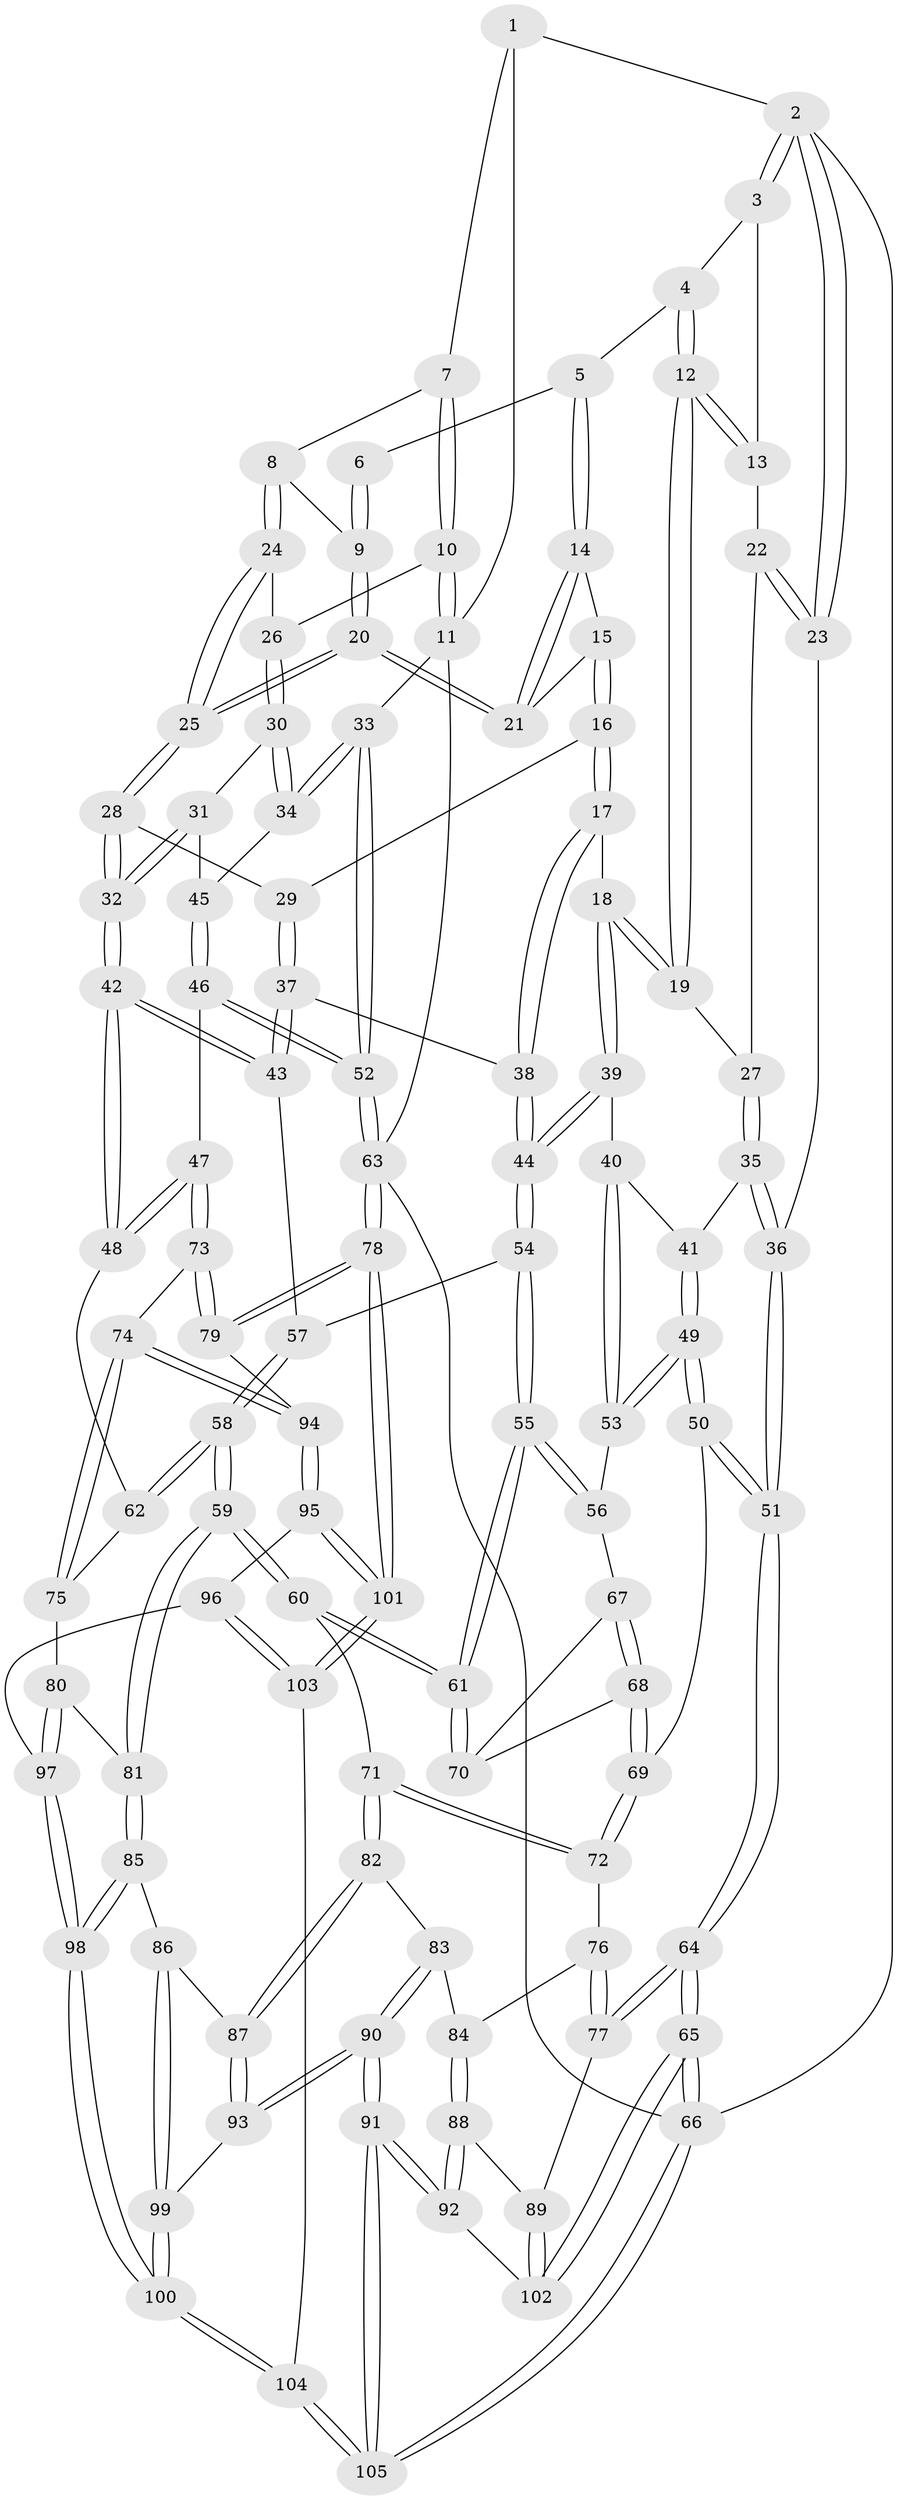 // Generated by graph-tools (version 1.1) at 2025/51/03/09/25 03:51:06]
// undirected, 105 vertices, 259 edges
graph export_dot {
graph [start="1"]
  node [color=gray90,style=filled];
  1 [pos="+0.8073812634974457+0"];
  2 [pos="+0+0"];
  3 [pos="+0.06810283926401266+0"];
  4 [pos="+0.35245611557877055+0"];
  5 [pos="+0.4064244361014329+0"];
  6 [pos="+0.6822838210551624+0"];
  7 [pos="+0.8282276973330636+0"];
  8 [pos="+0.799600971658121+0.0685338854681993"];
  9 [pos="+0.6614423551368421+0.0347529274464856"];
  10 [pos="+0.9191388536016284+0.08980922224830078"];
  11 [pos="+1+0.05069034608888265"];
  12 [pos="+0.22748297592885627+0.11621499686255796"];
  13 [pos="+0.12815781256705022+0.029331360095591476"];
  14 [pos="+0.42013414653487413+0"];
  15 [pos="+0.44299629283865793+0.04213915820187626"];
  16 [pos="+0.4275235398311317+0.13492755503376155"];
  17 [pos="+0.29897488574077824+0.2011056640403233"];
  18 [pos="+0.2797903556821843+0.2055114744325566"];
  19 [pos="+0.23401418025278858+0.17032961785000877"];
  20 [pos="+0.6454123949386313+0.09062647198317045"];
  21 [pos="+0.627853288317195+0.08532149662534709"];
  22 [pos="+0.07102958675543948+0.08795232101724548"];
  23 [pos="+0+0.17416774357735837"];
  24 [pos="+0.8150482635978212+0.1584392008028758"];
  25 [pos="+0.6593028505268729+0.17386310364285898"];
  26 [pos="+0.832249557096163+0.166617465911717"];
  27 [pos="+0.19516087833268553+0.17716460938053727"];
  28 [pos="+0.6536296967046531+0.18176883789292136"];
  29 [pos="+0.49471244473797643+0.19050882849510914"];
  30 [pos="+0.839244547629085+0.17981737812892593"];
  31 [pos="+0.8184438716141014+0.3190811758052254"];
  32 [pos="+0.6669946594531697+0.3926760922210623"];
  33 [pos="+1+0.2829915242891602"];
  34 [pos="+1+0.2738294726063748"];
  35 [pos="+0.07810988757992357+0.2305266933402901"];
  36 [pos="+0+0.21483064992006407"];
  37 [pos="+0.4839221845873499+0.3466792769763431"];
  38 [pos="+0.4756790152519875+0.3490737475603355"];
  39 [pos="+0.2653085350655202+0.31541280741163885"];
  40 [pos="+0.2593115775182686+0.3213408835739915"];
  41 [pos="+0.14797505653132886+0.35283934799560623"];
  42 [pos="+0.6602909349042676+0.40626085436318804"];
  43 [pos="+0.6003378001940859+0.39745576439442026"];
  44 [pos="+0.3927717032052266+0.4068649329448939"];
  45 [pos="+0.8709363050349219+0.3444741777745109"];
  46 [pos="+0.9344428727994102+0.5960198015769294"];
  47 [pos="+0.9072175820383759+0.6045605718614533"];
  48 [pos="+0.7061278208659696+0.5421710303188356"];
  49 [pos="+0.04574393946362059+0.48899282097647284"];
  50 [pos="+0+0.5166533399870604"];
  51 [pos="+0+0.5225565032605282"];
  52 [pos="+1+0.585962061616127"];
  53 [pos="+0.2334145504281343+0.495606194740887"];
  54 [pos="+0.38722750520183546+0.44021964607499625"];
  55 [pos="+0.3385962029074593+0.520556311556359"];
  56 [pos="+0.25310422364665697+0.5095210821745535"];
  57 [pos="+0.4824581848899304+0.49567828024539473"];
  58 [pos="+0.4912552574815695+0.668790066614378"];
  59 [pos="+0.46262701908379067+0.6926411621758825"];
  60 [pos="+0.43863523834384566+0.6885234529866819"];
  61 [pos="+0.41848039519809505+0.6681538347884838"];
  62 [pos="+0.6571980461005517+0.5887532456198785"];
  63 [pos="+1+1"];
  64 [pos="+0+0.7685746801172241"];
  65 [pos="+0+1"];
  66 [pos="+0+1"];
  67 [pos="+0.24570600868810394+0.5365922649530089"];
  68 [pos="+0.2044892715901903+0.6492849972893844"];
  69 [pos="+0.1802778758143286+0.6656020832523388"];
  70 [pos="+0.2828081641131886+0.6496281058151343"];
  71 [pos="+0.3587495781982452+0.7477046534461721"];
  72 [pos="+0.18198286603614286+0.7131931585171958"];
  73 [pos="+0.8686514788358042+0.7073676332638904"];
  74 [pos="+0.7898881349438599+0.8041065767256567"];
  75 [pos="+0.689452843408768+0.7657457283735937"];
  76 [pos="+0.16878442813935615+0.7426627106313674"];
  77 [pos="+0+0.7948260332311239"];
  78 [pos="+1+1"];
  79 [pos="+0.9366912713126638+0.8739258622487057"];
  80 [pos="+0.6206326546483681+0.8165214299838748"];
  81 [pos="+0.48281112649405583+0.7379625772960704"];
  82 [pos="+0.3305530357578908+0.7890244095611099"];
  83 [pos="+0.2536872249895641+0.8226337328610831"];
  84 [pos="+0.19342430664024218+0.8060155150213701"];
  85 [pos="+0.47741258560718697+0.8286322067480253"];
  86 [pos="+0.43135598580656165+0.8723950230983825"];
  87 [pos="+0.3402335000608246+0.873460787921073"];
  88 [pos="+0.1601258562154712+0.8592495673392735"];
  89 [pos="+0.03668752090188853+0.8535484135902207"];
  90 [pos="+0.2604782128358629+0.9586174330812515"];
  91 [pos="+0.21856800603291826+1"];
  92 [pos="+0.20775181238840595+1"];
  93 [pos="+0.3293010104286787+0.9177166065244118"];
  94 [pos="+0.786811920666364+0.8281236121164006"];
  95 [pos="+0.7712678387110724+0.8946038312860051"];
  96 [pos="+0.646480355789926+0.8786379114343351"];
  97 [pos="+0.6397210984263274+0.8711930438489812"];
  98 [pos="+0.5154848005989858+0.916235427334032"];
  99 [pos="+0.39679014919630634+0.940169473893652"];
  100 [pos="+0.513906454649091+1"];
  101 [pos="+0.9738005854695505+1"];
  102 [pos="+0.1075405746566168+0.9539995714271824"];
  103 [pos="+0.5607042140969656+1"];
  104 [pos="+0.5304464003219668+1"];
  105 [pos="+0.2379312934759004+1"];
  1 -- 2;
  1 -- 7;
  1 -- 11;
  2 -- 3;
  2 -- 3;
  2 -- 23;
  2 -- 23;
  2 -- 66;
  3 -- 4;
  3 -- 13;
  4 -- 5;
  4 -- 12;
  4 -- 12;
  5 -- 6;
  5 -- 14;
  5 -- 14;
  6 -- 9;
  6 -- 9;
  7 -- 8;
  7 -- 10;
  7 -- 10;
  8 -- 9;
  8 -- 24;
  8 -- 24;
  9 -- 20;
  9 -- 20;
  10 -- 11;
  10 -- 11;
  10 -- 26;
  11 -- 33;
  11 -- 63;
  12 -- 13;
  12 -- 13;
  12 -- 19;
  12 -- 19;
  13 -- 22;
  14 -- 15;
  14 -- 21;
  14 -- 21;
  15 -- 16;
  15 -- 16;
  15 -- 21;
  16 -- 17;
  16 -- 17;
  16 -- 29;
  17 -- 18;
  17 -- 38;
  17 -- 38;
  18 -- 19;
  18 -- 19;
  18 -- 39;
  18 -- 39;
  19 -- 27;
  20 -- 21;
  20 -- 21;
  20 -- 25;
  20 -- 25;
  22 -- 23;
  22 -- 23;
  22 -- 27;
  23 -- 36;
  24 -- 25;
  24 -- 25;
  24 -- 26;
  25 -- 28;
  25 -- 28;
  26 -- 30;
  26 -- 30;
  27 -- 35;
  27 -- 35;
  28 -- 29;
  28 -- 32;
  28 -- 32;
  29 -- 37;
  29 -- 37;
  30 -- 31;
  30 -- 34;
  30 -- 34;
  31 -- 32;
  31 -- 32;
  31 -- 45;
  32 -- 42;
  32 -- 42;
  33 -- 34;
  33 -- 34;
  33 -- 52;
  33 -- 52;
  34 -- 45;
  35 -- 36;
  35 -- 36;
  35 -- 41;
  36 -- 51;
  36 -- 51;
  37 -- 38;
  37 -- 43;
  37 -- 43;
  38 -- 44;
  38 -- 44;
  39 -- 40;
  39 -- 44;
  39 -- 44;
  40 -- 41;
  40 -- 53;
  40 -- 53;
  41 -- 49;
  41 -- 49;
  42 -- 43;
  42 -- 43;
  42 -- 48;
  42 -- 48;
  43 -- 57;
  44 -- 54;
  44 -- 54;
  45 -- 46;
  45 -- 46;
  46 -- 47;
  46 -- 52;
  46 -- 52;
  47 -- 48;
  47 -- 48;
  47 -- 73;
  47 -- 73;
  48 -- 62;
  49 -- 50;
  49 -- 50;
  49 -- 53;
  49 -- 53;
  50 -- 51;
  50 -- 51;
  50 -- 69;
  51 -- 64;
  51 -- 64;
  52 -- 63;
  52 -- 63;
  53 -- 56;
  54 -- 55;
  54 -- 55;
  54 -- 57;
  55 -- 56;
  55 -- 56;
  55 -- 61;
  55 -- 61;
  56 -- 67;
  57 -- 58;
  57 -- 58;
  58 -- 59;
  58 -- 59;
  58 -- 62;
  58 -- 62;
  59 -- 60;
  59 -- 60;
  59 -- 81;
  59 -- 81;
  60 -- 61;
  60 -- 61;
  60 -- 71;
  61 -- 70;
  61 -- 70;
  62 -- 75;
  63 -- 78;
  63 -- 78;
  63 -- 66;
  64 -- 65;
  64 -- 65;
  64 -- 77;
  64 -- 77;
  65 -- 66;
  65 -- 66;
  65 -- 102;
  65 -- 102;
  66 -- 105;
  66 -- 105;
  67 -- 68;
  67 -- 68;
  67 -- 70;
  68 -- 69;
  68 -- 69;
  68 -- 70;
  69 -- 72;
  69 -- 72;
  71 -- 72;
  71 -- 72;
  71 -- 82;
  71 -- 82;
  72 -- 76;
  73 -- 74;
  73 -- 79;
  73 -- 79;
  74 -- 75;
  74 -- 75;
  74 -- 94;
  74 -- 94;
  75 -- 80;
  76 -- 77;
  76 -- 77;
  76 -- 84;
  77 -- 89;
  78 -- 79;
  78 -- 79;
  78 -- 101;
  78 -- 101;
  79 -- 94;
  80 -- 81;
  80 -- 97;
  80 -- 97;
  81 -- 85;
  81 -- 85;
  82 -- 83;
  82 -- 87;
  82 -- 87;
  83 -- 84;
  83 -- 90;
  83 -- 90;
  84 -- 88;
  84 -- 88;
  85 -- 86;
  85 -- 98;
  85 -- 98;
  86 -- 87;
  86 -- 99;
  86 -- 99;
  87 -- 93;
  87 -- 93;
  88 -- 89;
  88 -- 92;
  88 -- 92;
  89 -- 102;
  89 -- 102;
  90 -- 91;
  90 -- 91;
  90 -- 93;
  90 -- 93;
  91 -- 92;
  91 -- 92;
  91 -- 105;
  91 -- 105;
  92 -- 102;
  93 -- 99;
  94 -- 95;
  94 -- 95;
  95 -- 96;
  95 -- 101;
  95 -- 101;
  96 -- 97;
  96 -- 103;
  96 -- 103;
  97 -- 98;
  97 -- 98;
  98 -- 100;
  98 -- 100;
  99 -- 100;
  99 -- 100;
  100 -- 104;
  100 -- 104;
  101 -- 103;
  101 -- 103;
  103 -- 104;
  104 -- 105;
  104 -- 105;
}
